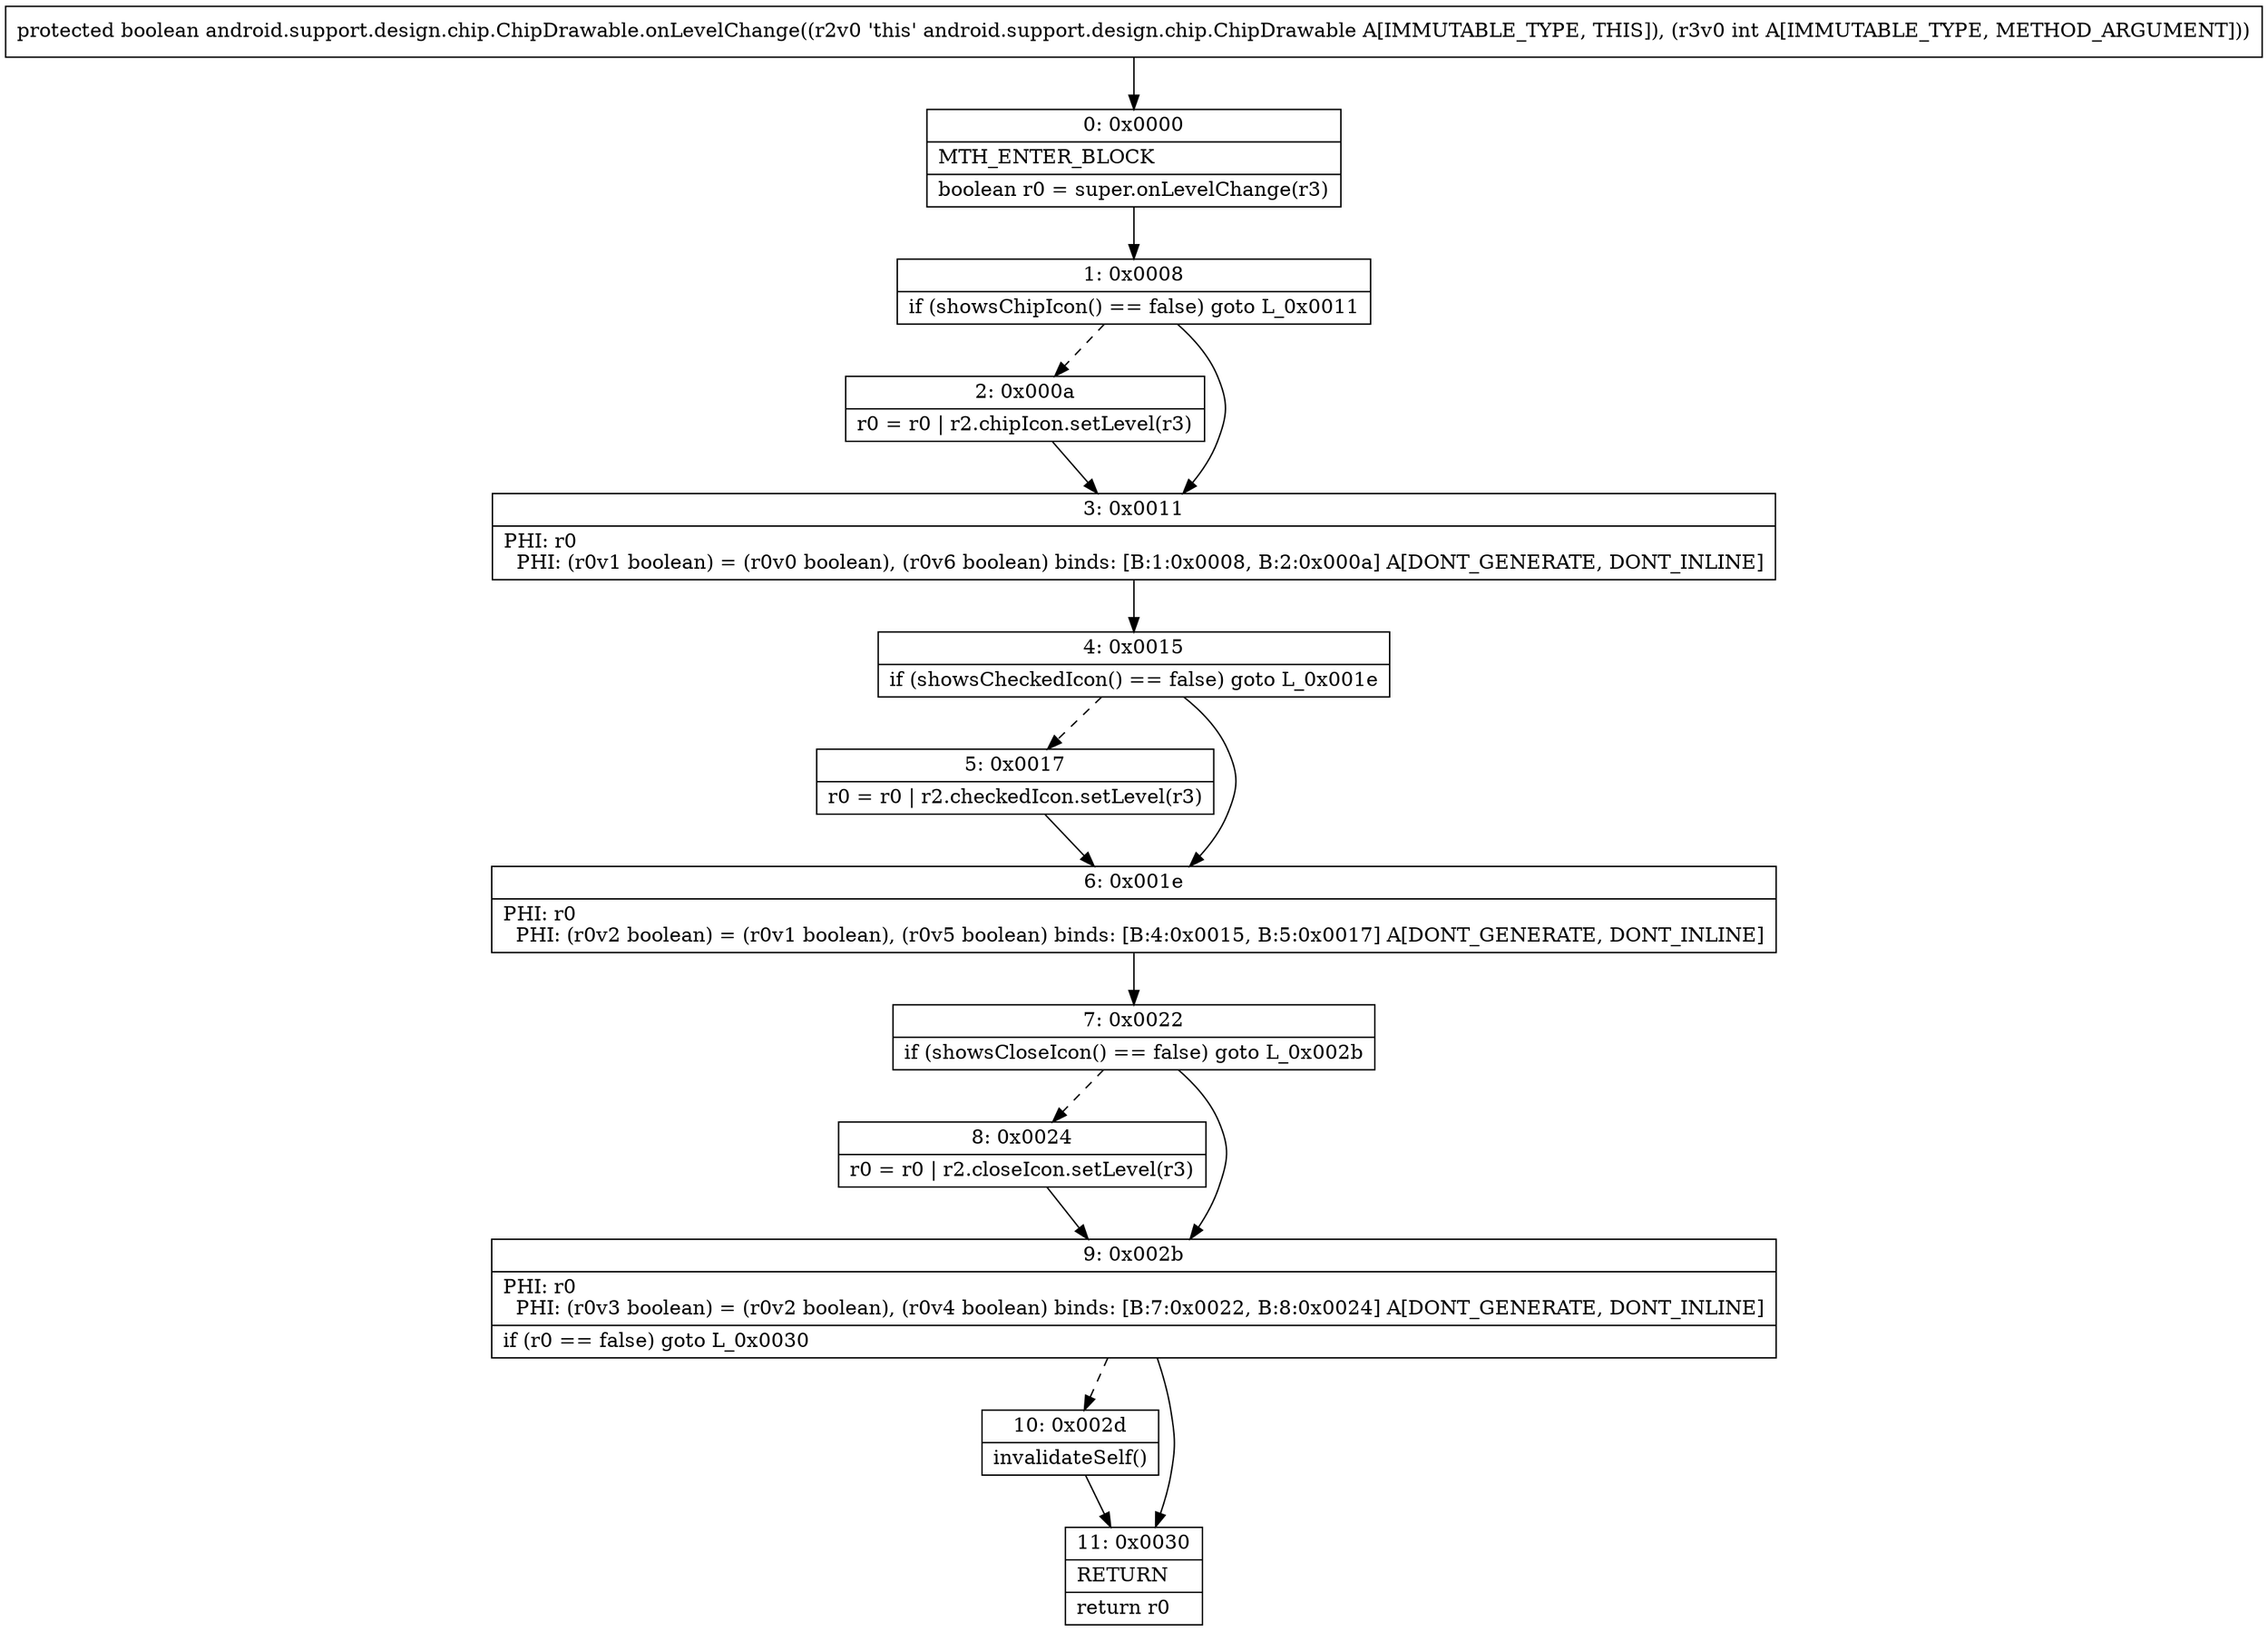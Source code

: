 digraph "CFG forandroid.support.design.chip.ChipDrawable.onLevelChange(I)Z" {
Node_0 [shape=record,label="{0\:\ 0x0000|MTH_ENTER_BLOCK\l|boolean r0 = super.onLevelChange(r3)\l}"];
Node_1 [shape=record,label="{1\:\ 0x0008|if (showsChipIcon() == false) goto L_0x0011\l}"];
Node_2 [shape=record,label="{2\:\ 0x000a|r0 = r0 \| r2.chipIcon.setLevel(r3)\l}"];
Node_3 [shape=record,label="{3\:\ 0x0011|PHI: r0 \l  PHI: (r0v1 boolean) = (r0v0 boolean), (r0v6 boolean) binds: [B:1:0x0008, B:2:0x000a] A[DONT_GENERATE, DONT_INLINE]\l}"];
Node_4 [shape=record,label="{4\:\ 0x0015|if (showsCheckedIcon() == false) goto L_0x001e\l}"];
Node_5 [shape=record,label="{5\:\ 0x0017|r0 = r0 \| r2.checkedIcon.setLevel(r3)\l}"];
Node_6 [shape=record,label="{6\:\ 0x001e|PHI: r0 \l  PHI: (r0v2 boolean) = (r0v1 boolean), (r0v5 boolean) binds: [B:4:0x0015, B:5:0x0017] A[DONT_GENERATE, DONT_INLINE]\l}"];
Node_7 [shape=record,label="{7\:\ 0x0022|if (showsCloseIcon() == false) goto L_0x002b\l}"];
Node_8 [shape=record,label="{8\:\ 0x0024|r0 = r0 \| r2.closeIcon.setLevel(r3)\l}"];
Node_9 [shape=record,label="{9\:\ 0x002b|PHI: r0 \l  PHI: (r0v3 boolean) = (r0v2 boolean), (r0v4 boolean) binds: [B:7:0x0022, B:8:0x0024] A[DONT_GENERATE, DONT_INLINE]\l|if (r0 == false) goto L_0x0030\l}"];
Node_10 [shape=record,label="{10\:\ 0x002d|invalidateSelf()\l}"];
Node_11 [shape=record,label="{11\:\ 0x0030|RETURN\l|return r0\l}"];
MethodNode[shape=record,label="{protected boolean android.support.design.chip.ChipDrawable.onLevelChange((r2v0 'this' android.support.design.chip.ChipDrawable A[IMMUTABLE_TYPE, THIS]), (r3v0 int A[IMMUTABLE_TYPE, METHOD_ARGUMENT])) }"];
MethodNode -> Node_0;
Node_0 -> Node_1;
Node_1 -> Node_2[style=dashed];
Node_1 -> Node_3;
Node_2 -> Node_3;
Node_3 -> Node_4;
Node_4 -> Node_5[style=dashed];
Node_4 -> Node_6;
Node_5 -> Node_6;
Node_6 -> Node_7;
Node_7 -> Node_8[style=dashed];
Node_7 -> Node_9;
Node_8 -> Node_9;
Node_9 -> Node_10[style=dashed];
Node_9 -> Node_11;
Node_10 -> Node_11;
}

